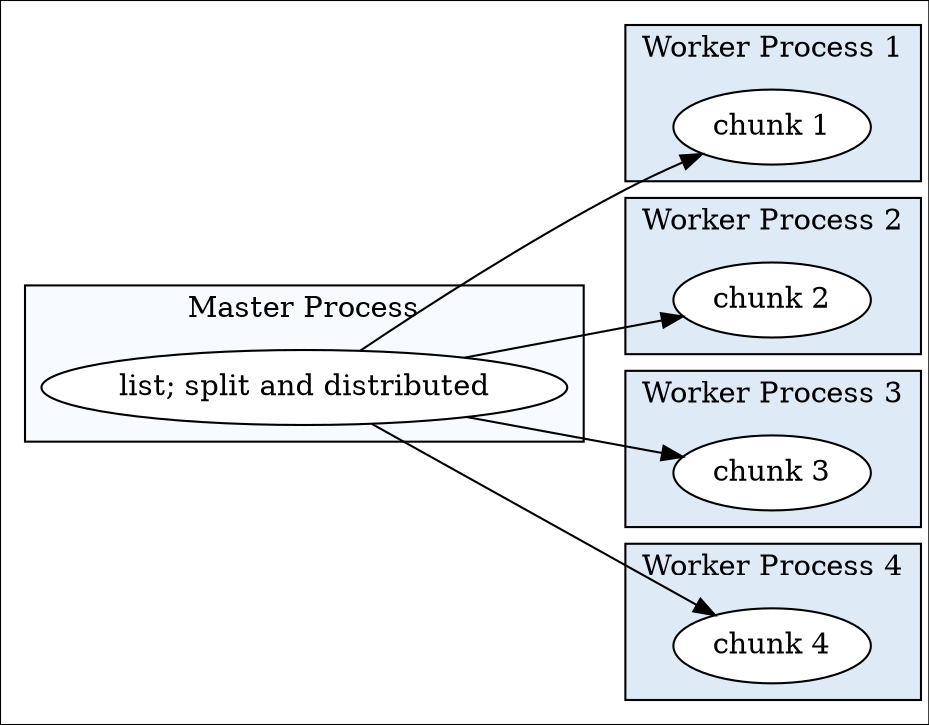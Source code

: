 digraph snow {
	colorscheme="Blues9"
	rankdir="LR";
	node [style="filled", fillcolor=white];
	style="filled";

	subgraph cluster_master {
		label="Master Process";
		fillcolor=1;
		o1[label="list; split and distributed"];
	}

	subgraph cluster_worker1 {
		label="Worker Process 1";
		fillcolor=2;
		w1[label="chunk 1"];
	}

	subgraph cluster_worker2 {
		label="Worker Process 2";
		fillcolor=2;
		w2[label="chunk 2"];
	}

	subgraph cluster_worker3 {
		label="Worker Process 3";
		fillcolor=2;
		w3[label="chunk 3"];
	}

	subgraph cluster_worker4 {
		label="Worker Process 4";
		fillcolor=2;
		w4[label="chunk 4"];
	}
	
	o1 -> w1;
	o1 -> w2;
	o1 -> w3;
	o1 -> w4;
}
